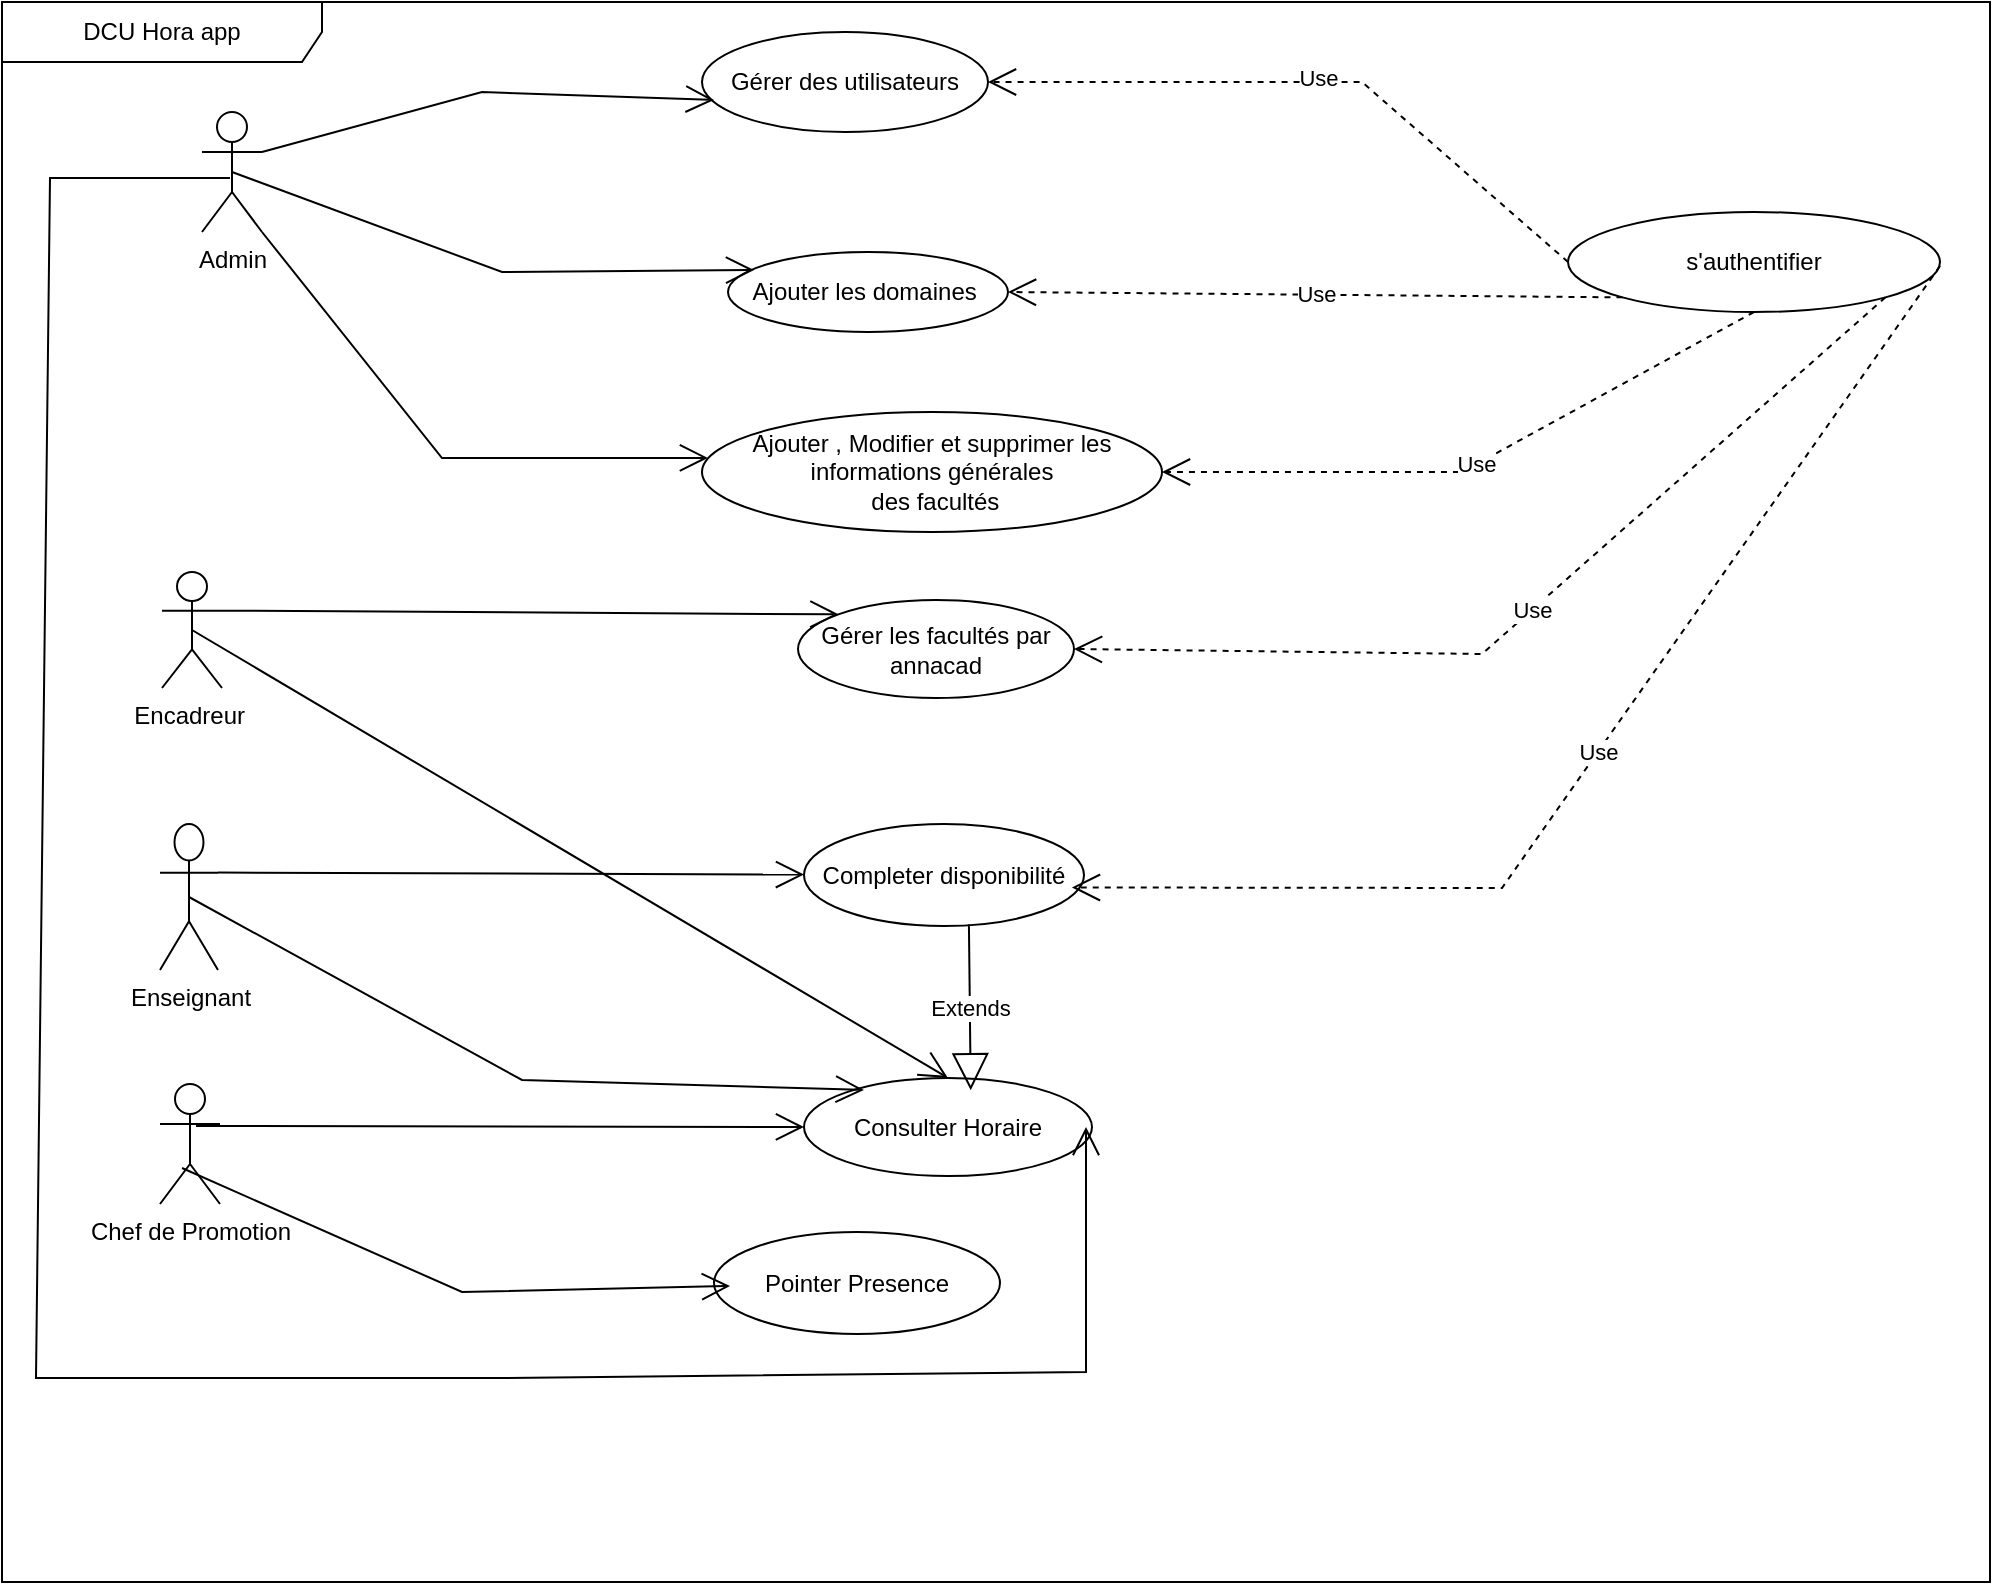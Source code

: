 <mxfile version="24.7.8">
  <diagram name="Page-1" id="AWQWdsOhxv5rxBuUBQEG">
    <mxGraphModel dx="1011" dy="476" grid="1" gridSize="10" guides="1" tooltips="1" connect="1" arrows="1" fold="1" page="1" pageScale="1" pageWidth="827" pageHeight="1169" math="0" shadow="0">
      <root>
        <mxCell id="0" />
        <mxCell id="1" parent="0" />
        <mxCell id="DmDUVaoj2vSgji043pQU-1" value="Gérer des utilisateurs" style="ellipse;whiteSpace=wrap;html=1;" parent="1" vertex="1">
          <mxGeometry x="430" y="30" width="143" height="50" as="geometry" />
        </mxCell>
        <mxCell id="DmDUVaoj2vSgji043pQU-2" value="s&#39;authentifier" style="ellipse;whiteSpace=wrap;html=1;" parent="1" vertex="1">
          <mxGeometry x="863" y="120" width="186" height="50" as="geometry" />
        </mxCell>
        <mxCell id="DmDUVaoj2vSgji043pQU-3" value="Use" style="endArrow=open;endSize=12;dashed=1;html=1;rounded=0;exitX=0;exitY=0.5;exitDx=0;exitDy=0;entryX=1;entryY=0.5;entryDx=0;entryDy=0;" parent="1" source="DmDUVaoj2vSgji043pQU-2" target="DmDUVaoj2vSgji043pQU-1" edge="1">
          <mxGeometry x="-0.028" y="-2" width="160" relative="1" as="geometry">
            <mxPoint x="320" y="270" as="sourcePoint" />
            <mxPoint x="480" y="270" as="targetPoint" />
            <Array as="points">
              <mxPoint x="760" y="55" />
            </Array>
            <mxPoint x="-1" as="offset" />
          </mxGeometry>
        </mxCell>
        <mxCell id="DmDUVaoj2vSgji043pQU-5" value="Ajouter&lt;span style=&quot;background-color: initial;&quot;&gt;&amp;nbsp;les domaines&amp;nbsp;&lt;/span&gt;" style="ellipse;whiteSpace=wrap;html=1;" parent="1" vertex="1">
          <mxGeometry x="443" y="140" width="140" height="40" as="geometry" />
        </mxCell>
        <mxCell id="DmDUVaoj2vSgji043pQU-6" value="Use" style="endArrow=open;endSize=12;dashed=1;html=1;rounded=0;exitX=0;exitY=1;exitDx=0;exitDy=0;entryX=1;entryY=0.5;entryDx=0;entryDy=0;" parent="1" source="DmDUVaoj2vSgji043pQU-2" target="DmDUVaoj2vSgji043pQU-5" edge="1">
          <mxGeometry width="160" relative="1" as="geometry">
            <mxPoint x="320" y="270" as="sourcePoint" />
            <mxPoint x="480" y="270" as="targetPoint" />
          </mxGeometry>
        </mxCell>
        <mxCell id="DmDUVaoj2vSgji043pQU-7" value="Ajouter , Modifier et supprimer les informations générales&lt;div&gt;&amp;nbsp;des facultés&lt;/div&gt;" style="ellipse;whiteSpace=wrap;html=1;" parent="1" vertex="1">
          <mxGeometry x="430" y="220" width="230" height="60" as="geometry" />
        </mxCell>
        <mxCell id="DmDUVaoj2vSgji043pQU-8" value="Use" style="endArrow=open;endSize=12;dashed=1;html=1;rounded=0;exitX=0.5;exitY=1;exitDx=0;exitDy=0;entryX=1;entryY=0.5;entryDx=0;entryDy=0;" parent="1" source="DmDUVaoj2vSgji043pQU-2" target="DmDUVaoj2vSgji043pQU-7" edge="1">
          <mxGeometry width="160" relative="1" as="geometry">
            <mxPoint x="660" y="120" as="sourcePoint" />
            <mxPoint x="510" y="260" as="targetPoint" />
            <Array as="points">
              <mxPoint x="810" y="250" />
            </Array>
          </mxGeometry>
        </mxCell>
        <mxCell id="DmDUVaoj2vSgji043pQU-9" value="Admin&lt;div&gt;&lt;br&gt;&lt;/div&gt;" style="shape=umlActor;verticalLabelPosition=bottom;verticalAlign=top;html=1;" parent="1" vertex="1">
          <mxGeometry x="180" y="70" width="30" height="60" as="geometry" />
        </mxCell>
        <mxCell id="DmDUVaoj2vSgji043pQU-12" value="" style="endArrow=open;endFill=1;endSize=12;html=1;rounded=0;exitX=1;exitY=0.333;exitDx=0;exitDy=0;exitPerimeter=0;entryX=0.042;entryY=0.68;entryDx=0;entryDy=0;entryPerimeter=0;" parent="1" source="DmDUVaoj2vSgji043pQU-9" target="DmDUVaoj2vSgji043pQU-1" edge="1">
          <mxGeometry width="160" relative="1" as="geometry">
            <mxPoint x="160" y="54.5" as="sourcePoint" />
            <mxPoint x="320" y="54.5" as="targetPoint" />
            <Array as="points">
              <mxPoint x="320" y="60" />
            </Array>
          </mxGeometry>
        </mxCell>
        <mxCell id="DmDUVaoj2vSgji043pQU-14" value="" style="endArrow=open;endFill=1;endSize=12;html=1;rounded=0;exitX=0.5;exitY=0.5;exitDx=0;exitDy=0;exitPerimeter=0;entryX=0.093;entryY=0.225;entryDx=0;entryDy=0;entryPerimeter=0;" parent="1" source="DmDUVaoj2vSgji043pQU-9" target="DmDUVaoj2vSgji043pQU-5" edge="1">
          <mxGeometry width="160" relative="1" as="geometry">
            <mxPoint x="163" y="169.5" as="sourcePoint" />
            <mxPoint x="323" y="169.5" as="targetPoint" />
            <Array as="points">
              <mxPoint x="330" y="150" />
            </Array>
          </mxGeometry>
        </mxCell>
        <mxCell id="DmDUVaoj2vSgji043pQU-15" value="" style="endArrow=open;endFill=1;endSize=12;html=1;rounded=0;exitX=1;exitY=1;exitDx=0;exitDy=0;exitPerimeter=0;entryX=0.013;entryY=0.383;entryDx=0;entryDy=0;entryPerimeter=0;" parent="1" source="DmDUVaoj2vSgji043pQU-9" target="DmDUVaoj2vSgji043pQU-7" edge="1">
          <mxGeometry width="160" relative="1" as="geometry">
            <mxPoint x="116.5" y="259.5" as="sourcePoint" />
            <mxPoint x="276.5" y="259.5" as="targetPoint" />
            <Array as="points">
              <mxPoint x="300" y="243" />
            </Array>
          </mxGeometry>
        </mxCell>
        <mxCell id="DmDUVaoj2vSgji043pQU-16" value="Gérer les facultés par annacad" style="ellipse;whiteSpace=wrap;html=1;" parent="1" vertex="1">
          <mxGeometry x="478" y="314" width="138" height="49" as="geometry" />
        </mxCell>
        <mxCell id="DmDUVaoj2vSgji043pQU-18" value="Use" style="endArrow=open;endSize=12;dashed=1;html=1;rounded=0;exitX=1;exitY=1;exitDx=0;exitDy=0;entryX=1;entryY=0.5;entryDx=0;entryDy=0;" parent="1" source="DmDUVaoj2vSgji043pQU-2" target="DmDUVaoj2vSgji043pQU-16" edge="1">
          <mxGeometry width="160" relative="1" as="geometry">
            <mxPoint x="890" y="260" as="sourcePoint" />
            <mxPoint x="1050" y="260" as="targetPoint" />
            <Array as="points">
              <mxPoint x="820" y="341" />
            </Array>
          </mxGeometry>
        </mxCell>
        <mxCell id="DmDUVaoj2vSgji043pQU-20" value="Encadreur&amp;nbsp;" style="shape=umlActor;verticalLabelPosition=bottom;verticalAlign=top;html=1;" parent="1" vertex="1">
          <mxGeometry x="160" y="300" width="30" height="58" as="geometry" />
        </mxCell>
        <mxCell id="DmDUVaoj2vSgji043pQU-21" value="Completer disponibilité" style="ellipse;whiteSpace=wrap;html=1;" parent="1" vertex="1">
          <mxGeometry x="481" y="426" width="140" height="51" as="geometry" />
        </mxCell>
        <mxCell id="DmDUVaoj2vSgji043pQU-22" value="Use" style="endArrow=open;endSize=12;dashed=1;html=1;rounded=0;exitX=1;exitY=0.5;exitDx=0;exitDy=0;entryX=0.957;entryY=0.583;entryDx=0;entryDy=0;entryPerimeter=0;" parent="1" edge="1">
          <mxGeometry width="160" relative="1" as="geometry">
            <mxPoint x="1049" y="147" as="sourcePoint" />
            <mxPoint x="614.98" y="457.733" as="targetPoint" />
            <Array as="points">
              <mxPoint x="830" y="458" />
            </Array>
          </mxGeometry>
        </mxCell>
        <mxCell id="DmDUVaoj2vSgji043pQU-23" value="" style="endArrow=open;endFill=1;endSize=12;html=1;rounded=0;entryX=0;entryY=0;entryDx=0;entryDy=0;exitX=1;exitY=0.333;exitDx=0;exitDy=0;exitPerimeter=0;" parent="1" source="DmDUVaoj2vSgji043pQU-20" target="DmDUVaoj2vSgji043pQU-16" edge="1">
          <mxGeometry width="160" relative="1" as="geometry">
            <mxPoint x="191" y="327" as="sourcePoint" />
            <mxPoint x="481.97" y="331" as="targetPoint" />
          </mxGeometry>
        </mxCell>
        <mxCell id="DmDUVaoj2vSgji043pQU-24" value="Enseignant&lt;div&gt;&lt;br&gt;&lt;/div&gt;" style="shape=umlActor;verticalLabelPosition=bottom;verticalAlign=top;html=1;" parent="1" vertex="1">
          <mxGeometry x="159" y="426" width="29" height="73" as="geometry" />
        </mxCell>
        <mxCell id="DmDUVaoj2vSgji043pQU-26" value="" style="endArrow=open;endFill=1;endSize=12;html=1;rounded=0;exitX=1;exitY=0.333;exitDx=0;exitDy=0;exitPerimeter=0;" parent="1" source="DmDUVaoj2vSgji043pQU-24" target="DmDUVaoj2vSgji043pQU-21" edge="1">
          <mxGeometry width="160" relative="1" as="geometry">
            <mxPoint x="318" y="451" as="sourcePoint" />
            <mxPoint x="478" y="451" as="targetPoint" />
          </mxGeometry>
        </mxCell>
        <mxCell id="9P78aMMdE_zMk6eaGonb-1" value="DCU Hora app" style="shape=umlFrame;whiteSpace=wrap;html=1;pointerEvents=0;recursiveResize=0;container=1;collapsible=0;width=160;" vertex="1" parent="1">
          <mxGeometry x="80" y="15" width="994" height="790" as="geometry" />
        </mxCell>
        <mxCell id="9P78aMMdE_zMk6eaGonb-2" value="Consulter Horaire" style="ellipse;whiteSpace=wrap;html=1;" vertex="1" parent="9P78aMMdE_zMk6eaGonb-1">
          <mxGeometry x="401" y="538" width="144" height="49" as="geometry" />
        </mxCell>
        <mxCell id="9P78aMMdE_zMk6eaGonb-6" value="Chef de Promotion&lt;div&gt;&lt;br&gt;&lt;/div&gt;" style="shape=umlActor;verticalLabelPosition=bottom;verticalAlign=top;html=1;" vertex="1" parent="9P78aMMdE_zMk6eaGonb-1">
          <mxGeometry x="79" y="541" width="30" height="60" as="geometry" />
        </mxCell>
        <mxCell id="9P78aMMdE_zMk6eaGonb-7" value="" style="endArrow=open;endFill=1;endSize=12;html=1;rounded=0;exitX=0.6;exitY=0.35;exitDx=0;exitDy=0;exitPerimeter=0;entryX=0;entryY=0.5;entryDx=0;entryDy=0;" edge="1" parent="9P78aMMdE_zMk6eaGonb-1" source="9P78aMMdE_zMk6eaGonb-6" target="9P78aMMdE_zMk6eaGonb-2">
          <mxGeometry width="160" relative="1" as="geometry">
            <mxPoint x="390" y="605" as="sourcePoint" />
            <mxPoint x="550" y="605" as="targetPoint" />
          </mxGeometry>
        </mxCell>
        <mxCell id="9P78aMMdE_zMk6eaGonb-10" value="" style="endArrow=open;endFill=1;endSize=12;html=1;rounded=0;entryX=1;entryY=0.5;entryDx=0;entryDy=0;" edge="1" parent="9P78aMMdE_zMk6eaGonb-1">
          <mxGeometry width="160" relative="1" as="geometry">
            <mxPoint x="114" y="88" as="sourcePoint" />
            <mxPoint x="542" y="562.5" as="targetPoint" />
            <Array as="points">
              <mxPoint x="24" y="88" />
              <mxPoint x="17" y="688" />
              <mxPoint x="248" y="688" />
              <mxPoint x="542" y="685" />
            </Array>
          </mxGeometry>
        </mxCell>
        <mxCell id="9P78aMMdE_zMk6eaGonb-8" value="Pointer Presence" style="ellipse;whiteSpace=wrap;html=1;" vertex="1" parent="9P78aMMdE_zMk6eaGonb-1">
          <mxGeometry x="356" y="615" width="143" height="51" as="geometry" />
        </mxCell>
        <mxCell id="9P78aMMdE_zMk6eaGonb-14" value="" style="endArrow=open;endFill=1;endSize=12;html=1;rounded=0;exitX=0.367;exitY=0.7;exitDx=0;exitDy=0;exitPerimeter=0;entryX=0.056;entryY=0.529;entryDx=0;entryDy=0;entryPerimeter=0;" edge="1" parent="9P78aMMdE_zMk6eaGonb-1" source="9P78aMMdE_zMk6eaGonb-6" target="9P78aMMdE_zMk6eaGonb-8">
          <mxGeometry width="160" relative="1" as="geometry">
            <mxPoint x="400" y="695" as="sourcePoint" />
            <mxPoint x="560" y="695" as="targetPoint" />
            <Array as="points">
              <mxPoint x="230" y="645" />
            </Array>
          </mxGeometry>
        </mxCell>
        <mxCell id="9P78aMMdE_zMk6eaGonb-5" value="Extends" style="endArrow=block;endSize=16;endFill=0;html=1;rounded=0;exitX=0.589;exitY=0.985;exitDx=0;exitDy=0;exitPerimeter=0;entryX=0.579;entryY=0.125;entryDx=0;entryDy=0;entryPerimeter=0;" edge="1" parent="1" source="DmDUVaoj2vSgji043pQU-21" target="9P78aMMdE_zMk6eaGonb-2">
          <mxGeometry width="160" relative="1" as="geometry">
            <mxPoint x="667" y="540" as="sourcePoint" />
            <mxPoint x="827" y="540" as="targetPoint" />
          </mxGeometry>
        </mxCell>
        <mxCell id="9P78aMMdE_zMk6eaGonb-9" value="" style="endArrow=open;endFill=1;endSize=12;html=1;rounded=0;exitX=0.5;exitY=0.5;exitDx=0;exitDy=0;exitPerimeter=0;entryX=0.208;entryY=0.122;entryDx=0;entryDy=0;entryPerimeter=0;" edge="1" parent="1" source="DmDUVaoj2vSgji043pQU-24" target="9P78aMMdE_zMk6eaGonb-2">
          <mxGeometry width="160" relative="1" as="geometry">
            <mxPoint x="169.005" y="438.98" as="sourcePoint" />
            <mxPoint x="528.952" y="549.989" as="targetPoint" />
            <Array as="points">
              <mxPoint x="340" y="554" />
            </Array>
          </mxGeometry>
        </mxCell>
        <mxCell id="9P78aMMdE_zMk6eaGonb-11" value="" style="endArrow=open;endFill=1;endSize=12;html=1;rounded=0;exitX=0.5;exitY=0.5;exitDx=0;exitDy=0;exitPerimeter=0;entryX=0.5;entryY=0;entryDx=0;entryDy=0;" edge="1" parent="1" source="DmDUVaoj2vSgji043pQU-20" target="9P78aMMdE_zMk6eaGonb-2">
          <mxGeometry width="160" relative="1" as="geometry">
            <mxPoint x="480" y="200" as="sourcePoint" />
            <mxPoint x="530" y="560" as="targetPoint" />
          </mxGeometry>
        </mxCell>
      </root>
    </mxGraphModel>
  </diagram>
</mxfile>
